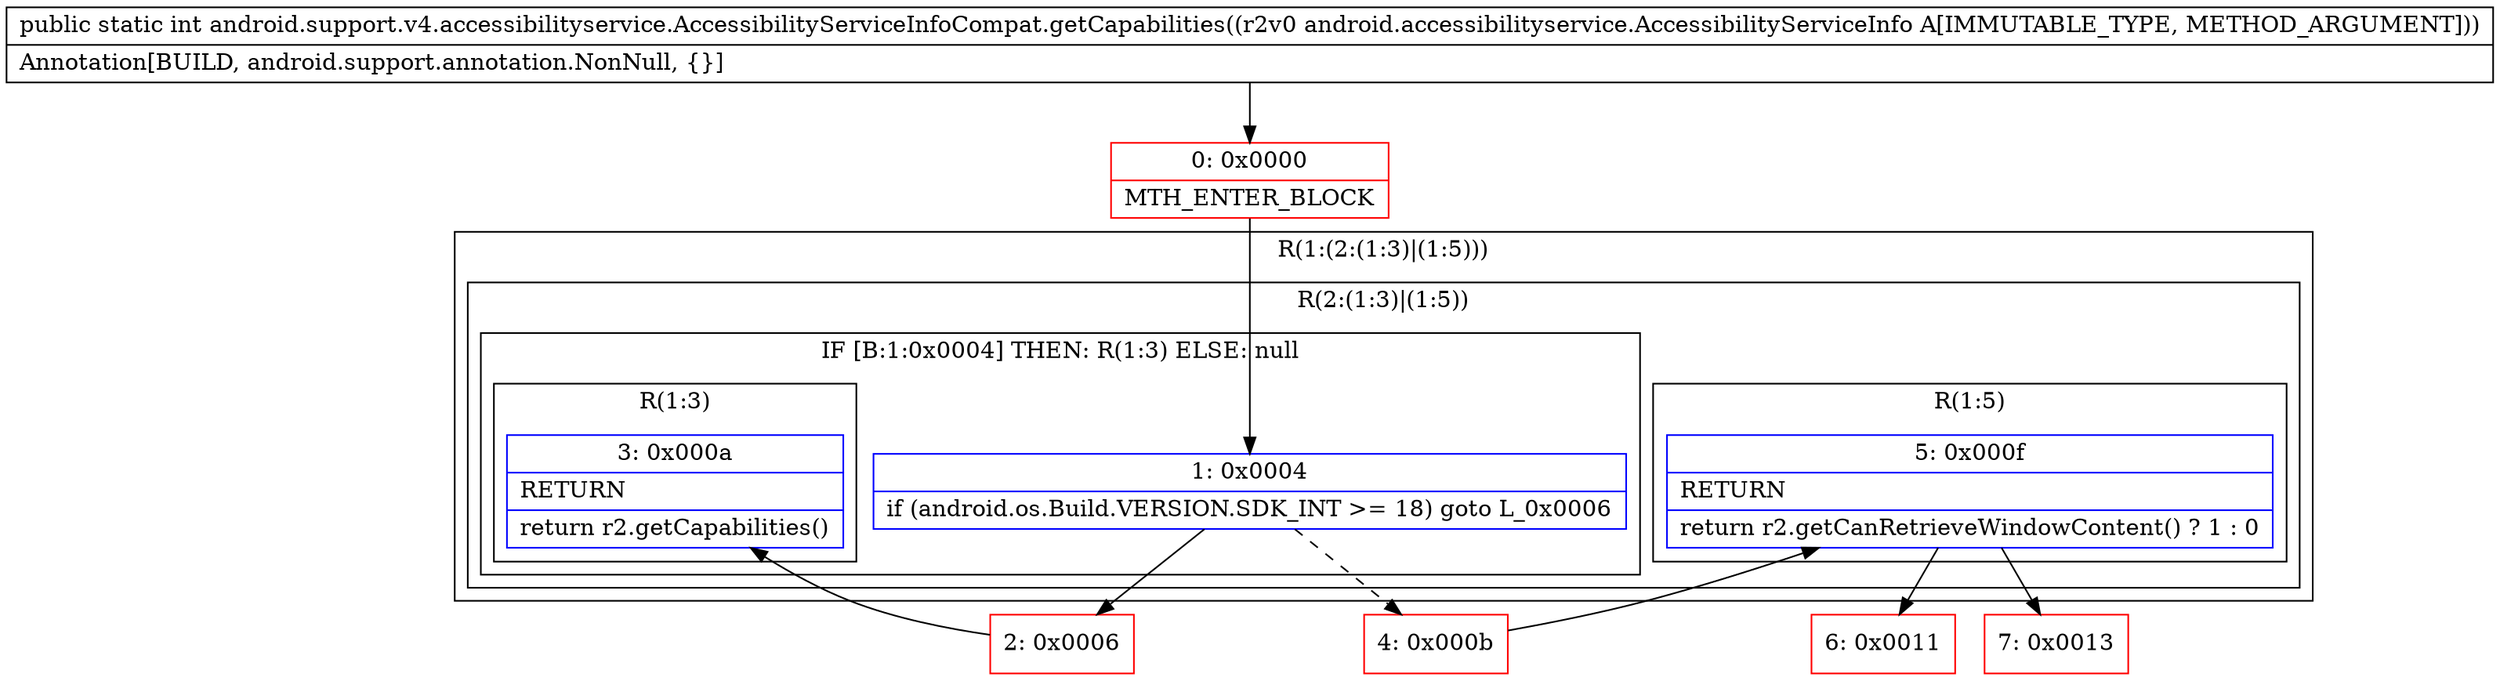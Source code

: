 digraph "CFG forandroid.support.v4.accessibilityservice.AccessibilityServiceInfoCompat.getCapabilities(Landroid\/accessibilityservice\/AccessibilityServiceInfo;)I" {
subgraph cluster_Region_753510190 {
label = "R(1:(2:(1:3)|(1:5)))";
node [shape=record,color=blue];
subgraph cluster_Region_1829845499 {
label = "R(2:(1:3)|(1:5))";
node [shape=record,color=blue];
subgraph cluster_IfRegion_1494632433 {
label = "IF [B:1:0x0004] THEN: R(1:3) ELSE: null";
node [shape=record,color=blue];
Node_1 [shape=record,label="{1\:\ 0x0004|if (android.os.Build.VERSION.SDK_INT \>= 18) goto L_0x0006\l}"];
subgraph cluster_Region_1644613180 {
label = "R(1:3)";
node [shape=record,color=blue];
Node_3 [shape=record,label="{3\:\ 0x000a|RETURN\l|return r2.getCapabilities()\l}"];
}
}
subgraph cluster_Region_62379397 {
label = "R(1:5)";
node [shape=record,color=blue];
Node_5 [shape=record,label="{5\:\ 0x000f|RETURN\l|return r2.getCanRetrieveWindowContent() ? 1 : 0\l}"];
}
}
}
Node_0 [shape=record,color=red,label="{0\:\ 0x0000|MTH_ENTER_BLOCK\l}"];
Node_2 [shape=record,color=red,label="{2\:\ 0x0006}"];
Node_4 [shape=record,color=red,label="{4\:\ 0x000b}"];
Node_6 [shape=record,color=red,label="{6\:\ 0x0011}"];
Node_7 [shape=record,color=red,label="{7\:\ 0x0013}"];
MethodNode[shape=record,label="{public static int android.support.v4.accessibilityservice.AccessibilityServiceInfoCompat.getCapabilities((r2v0 android.accessibilityservice.AccessibilityServiceInfo A[IMMUTABLE_TYPE, METHOD_ARGUMENT]))  | Annotation[BUILD, android.support.annotation.NonNull, \{\}]\l}"];
MethodNode -> Node_0;
Node_1 -> Node_2;
Node_1 -> Node_4[style=dashed];
Node_5 -> Node_6;
Node_5 -> Node_7;
Node_0 -> Node_1;
Node_2 -> Node_3;
Node_4 -> Node_5;
}

